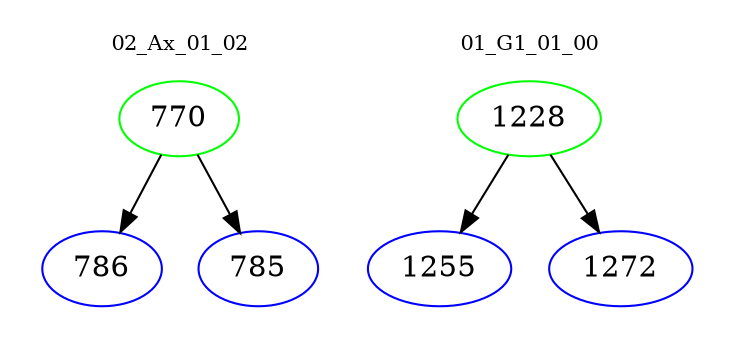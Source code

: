 digraph{
subgraph cluster_0 {
color = white
label = "02_Ax_01_02";
fontsize=10;
T0_770 [label="770", color="green"]
T0_770 -> T0_786 [color="black"]
T0_786 [label="786", color="blue"]
T0_770 -> T0_785 [color="black"]
T0_785 [label="785", color="blue"]
}
subgraph cluster_1 {
color = white
label = "01_G1_01_00";
fontsize=10;
T1_1228 [label="1228", color="green"]
T1_1228 -> T1_1255 [color="black"]
T1_1255 [label="1255", color="blue"]
T1_1228 -> T1_1272 [color="black"]
T1_1272 [label="1272", color="blue"]
}
}
